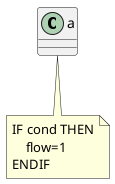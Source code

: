 {
  "sha1": "q56ml22sc3dt6igoqirkg4fjn48sk6o",
  "insertion": {
    "when": "2024-06-04T17:28:42.065Z",
    "user": "plantuml@gmail.com"
  }
}
@startuml
class a
note bottom of a
IF cond THEN
    flow=1
ENDIF
end note
@enduml
